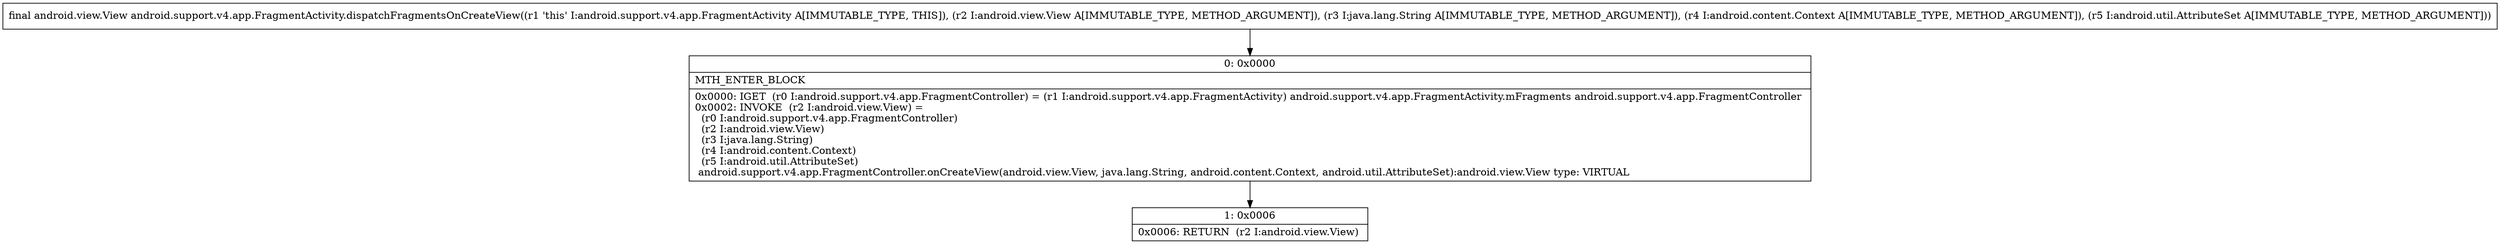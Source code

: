 digraph "CFG forandroid.support.v4.app.FragmentActivity.dispatchFragmentsOnCreateView(Landroid\/view\/View;Ljava\/lang\/String;Landroid\/content\/Context;Landroid\/util\/AttributeSet;)Landroid\/view\/View;" {
Node_0 [shape=record,label="{0\:\ 0x0000|MTH_ENTER_BLOCK\l|0x0000: IGET  (r0 I:android.support.v4.app.FragmentController) = (r1 I:android.support.v4.app.FragmentActivity) android.support.v4.app.FragmentActivity.mFragments android.support.v4.app.FragmentController \l0x0002: INVOKE  (r2 I:android.view.View) = \l  (r0 I:android.support.v4.app.FragmentController)\l  (r2 I:android.view.View)\l  (r3 I:java.lang.String)\l  (r4 I:android.content.Context)\l  (r5 I:android.util.AttributeSet)\l android.support.v4.app.FragmentController.onCreateView(android.view.View, java.lang.String, android.content.Context, android.util.AttributeSet):android.view.View type: VIRTUAL \l}"];
Node_1 [shape=record,label="{1\:\ 0x0006|0x0006: RETURN  (r2 I:android.view.View) \l}"];
MethodNode[shape=record,label="{final android.view.View android.support.v4.app.FragmentActivity.dispatchFragmentsOnCreateView((r1 'this' I:android.support.v4.app.FragmentActivity A[IMMUTABLE_TYPE, THIS]), (r2 I:android.view.View A[IMMUTABLE_TYPE, METHOD_ARGUMENT]), (r3 I:java.lang.String A[IMMUTABLE_TYPE, METHOD_ARGUMENT]), (r4 I:android.content.Context A[IMMUTABLE_TYPE, METHOD_ARGUMENT]), (r5 I:android.util.AttributeSet A[IMMUTABLE_TYPE, METHOD_ARGUMENT])) }"];
MethodNode -> Node_0;
Node_0 -> Node_1;
}

